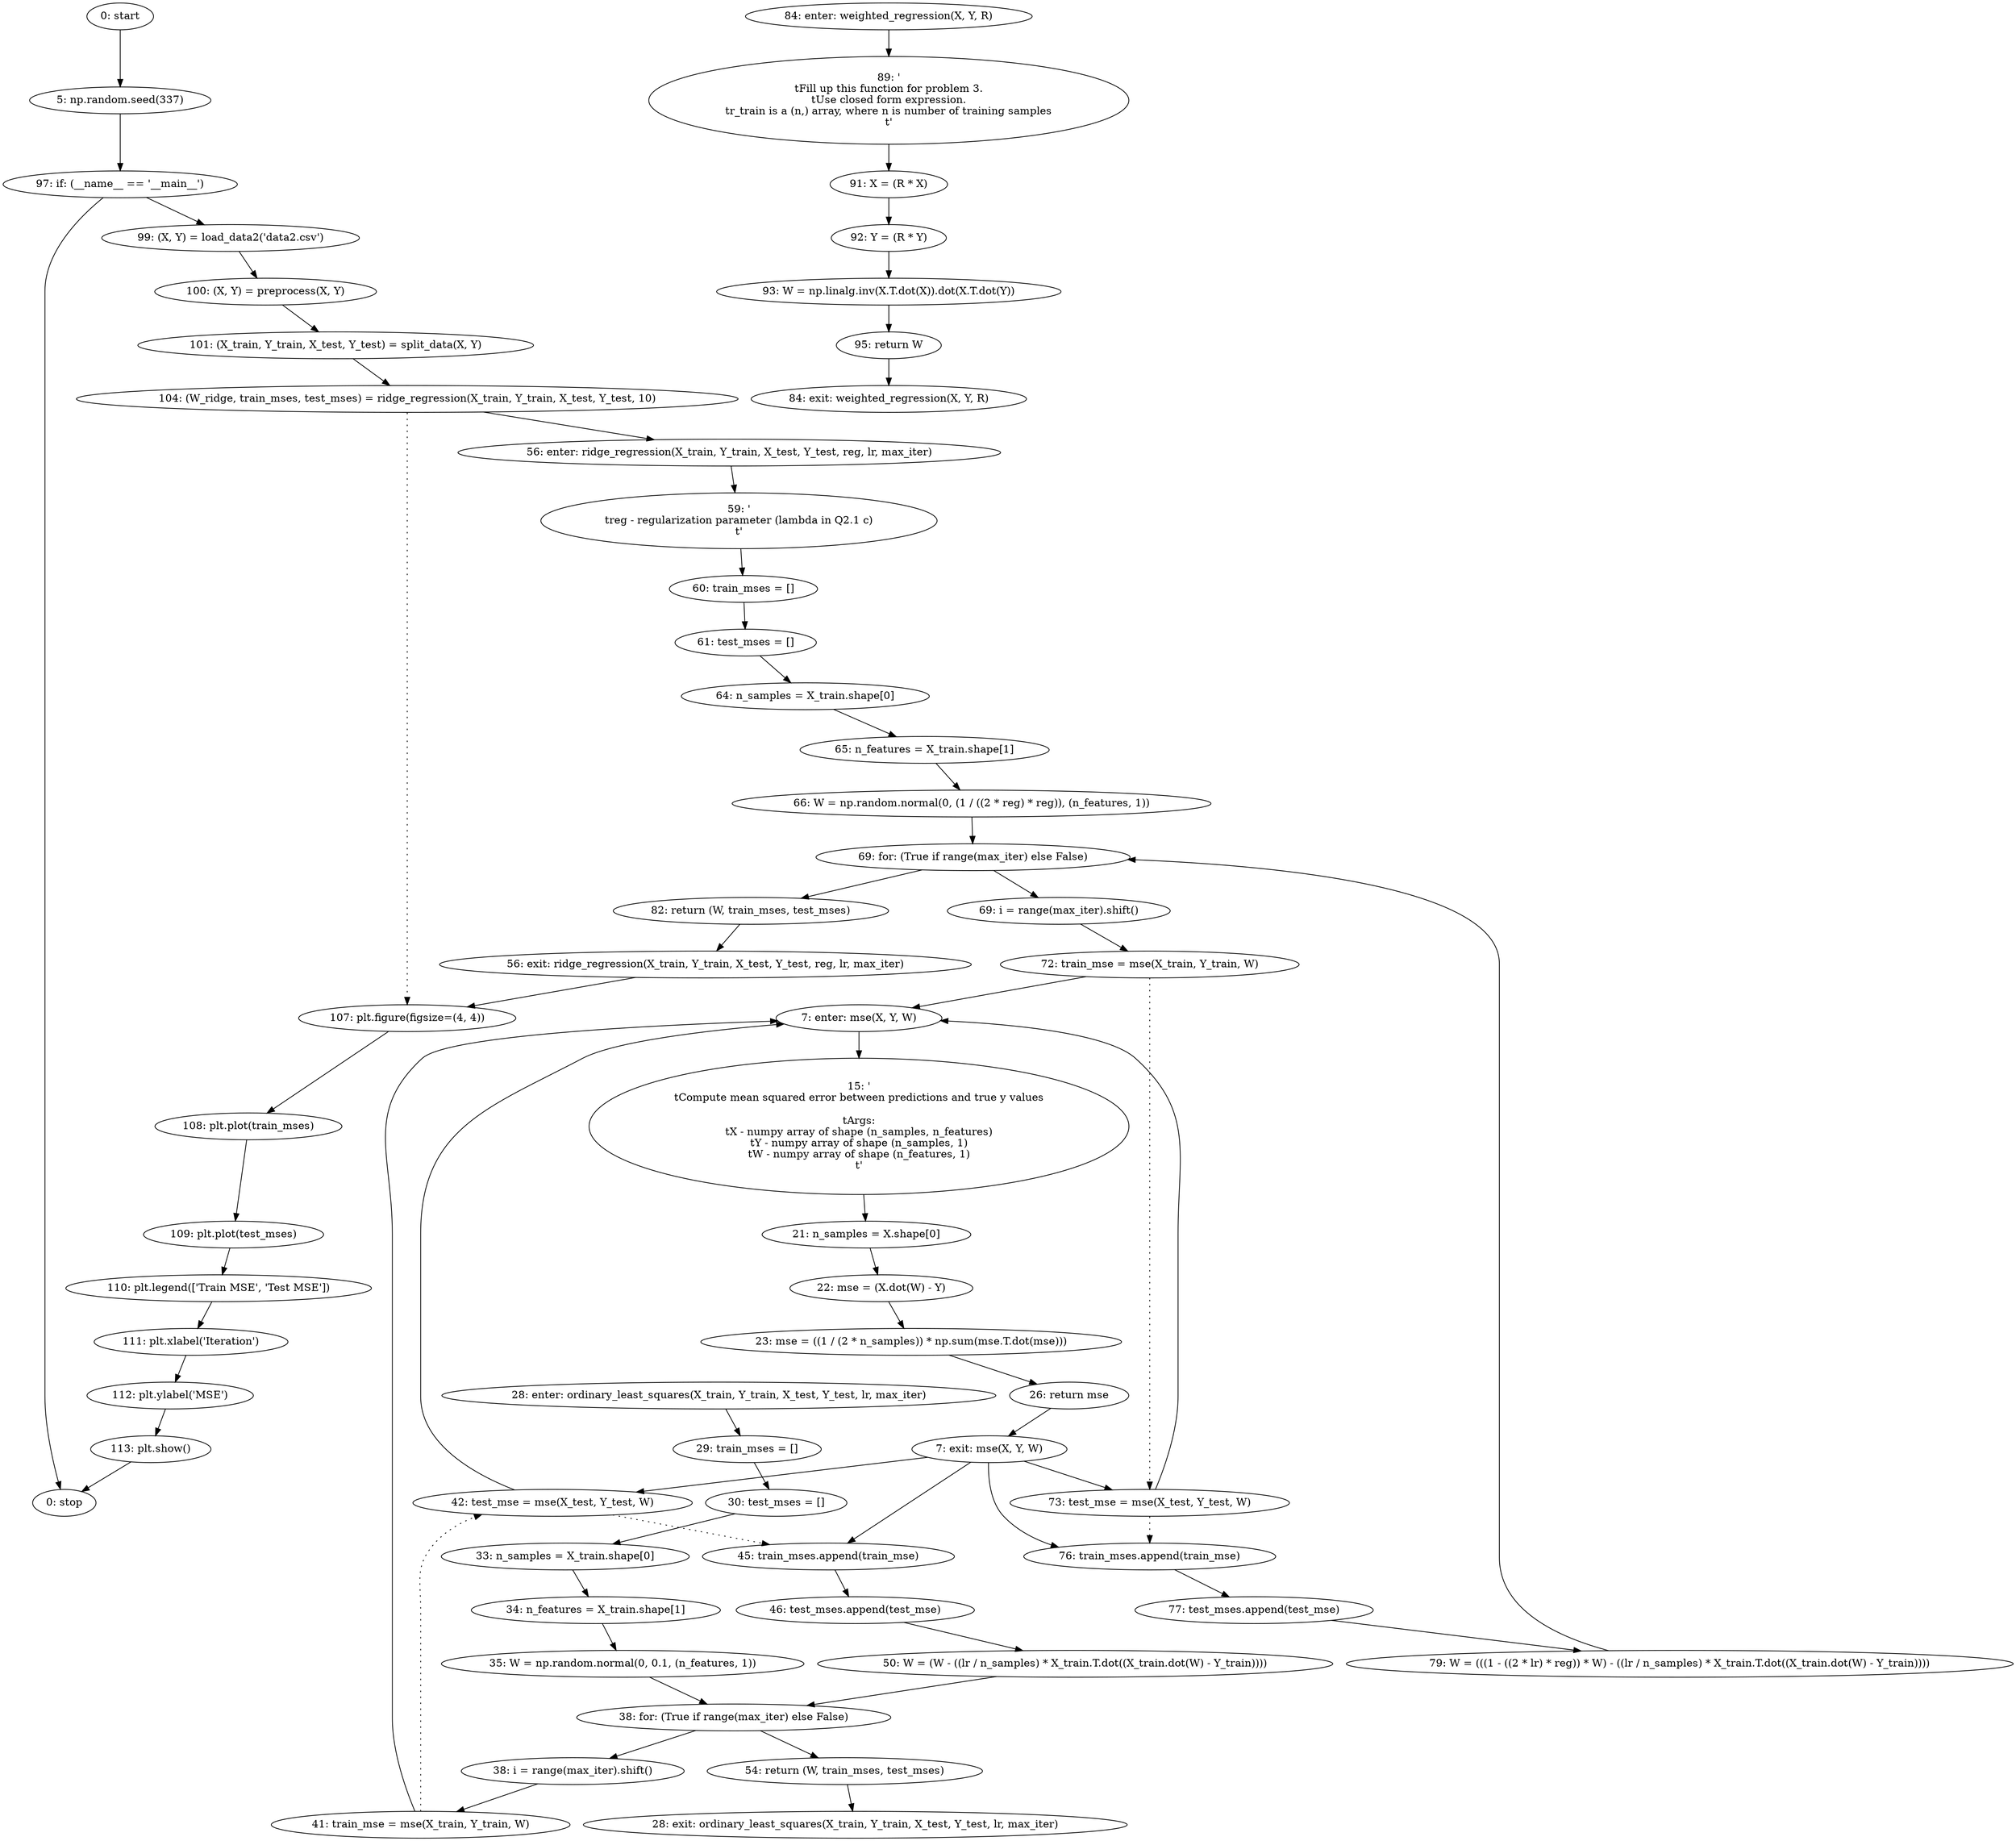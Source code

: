 strict digraph "" {
	node [label="\N"];
	0	 [label="0: start"];
	1	 [label="5: np.random.seed(337)"];
	0 -> 1;
	47	 [label="97: if: (__name__ == '__main__')"];
	1 -> 47;
	48	 [label="99: (X, Y) = load_data2('data2.csv')"];
	47 -> 48;
	59	 [label="0: stop"];
	47 -> 59;
	2	 [label="7: enter: mse(X, Y, W)"];
	4	 [label="15: '\n\tCompute mean squared error between predictions and true y values\n\n\tArgs:\n\tX - numpy array of shape (n_samples, n_features)\n\tY \
- numpy array of shape (n_samples, 1)\n\tW - numpy array of shape (n_features, 1)\n\t'"];
	2 -> 4;
	5	 [label="21: n_samples = X.shape[0]"];
	4 -> 5;
	18	 [label="41: train_mse = mse(X_train, Y_train, W)"];
	18 -> 2;
	19	 [label="42: test_mse = mse(X_test, Y_test, W)"];
	18 -> 19	 [style=dotted,
		weight=100];
	19 -> 2;
	20	 [label="45: train_mses.append(train_mse)"];
	19 -> 20	 [style=dotted,
		weight=100];
	21	 [label="46: test_mses.append(test_mse)"];
	20 -> 21;
	34	 [label="72: train_mse = mse(X_train, Y_train, W)"];
	34 -> 2;
	35	 [label="73: test_mse = mse(X_test, Y_test, W)"];
	34 -> 35	 [style=dotted,
		weight=100];
	35 -> 2;
	36	 [label="76: train_mses.append(train_mse)"];
	35 -> 36	 [style=dotted,
		weight=100];
	37	 [label="77: test_mses.append(test_mse)"];
	36 -> 37;
	3	 [label="7: exit: mse(X, Y, W)"];
	3 -> 19;
	3 -> 20;
	3 -> 35;
	3 -> 36;
	8	 [label="26: return mse"];
	8 -> 3;
	6	 [label="22: mse = (X.dot(W) - Y)"];
	5 -> 6;
	7	 [label="23: mse = ((1 / (2 * n_samples)) * np.sum(mse.T.dot(mse)))"];
	6 -> 7;
	7 -> 8;
	9	 [label="28: enter: ordinary_least_squares(X_train, Y_train, X_test, Y_test, lr, max_iter)"];
	11	 [label="29: train_mses = []"];
	9 -> 11;
	12	 [label="30: test_mses = []"];
	11 -> 12;
	10	 [label="28: exit: ordinary_least_squares(X_train, Y_train, X_test, Y_test, lr, max_iter)"];
	23	 [label="54: return (W, train_mses, test_mses)"];
	23 -> 10;
	13	 [label="33: n_samples = X_train.shape[0]"];
	12 -> 13;
	14	 [label="34: n_features = X_train.shape[1]"];
	13 -> 14;
	15	 [label="35: W = np.random.normal(0, 0.1, (n_features, 1))"];
	14 -> 15;
	16	 [label="38: for: (True if range(max_iter) else False)"];
	15 -> 16;
	16 -> 23;
	17	 [label="38: i = range(max_iter).shift()"];
	16 -> 17;
	17 -> 18;
	22	 [label="50: W = (W - ((lr / n_samples) * X_train.T.dot((X_train.dot(W) - Y_train))))"];
	22 -> 16;
	21 -> 22;
	24	 [label="56: enter: ridge_regression(X_train, Y_train, X_test, Y_test, reg, lr, max_iter)"];
	26	 [label="59: '\n\treg - regularization parameter (lambda in Q2.1 c)\n\t'"];
	24 -> 26;
	27	 [label="60: train_mses = []"];
	26 -> 27;
	51	 [label="104: (W_ridge, train_mses, test_mses) = ridge_regression(X_train, Y_train, X_test, Y_test, 10)"];
	51 -> 24;
	52	 [label="107: plt.figure(figsize=(4, 4))"];
	51 -> 52	 [style=dotted,
		weight=100];
	53	 [label="108: plt.plot(train_mses)"];
	52 -> 53;
	25	 [label="56: exit: ridge_regression(X_train, Y_train, X_test, Y_test, reg, lr, max_iter)"];
	25 -> 52;
	39	 [label="82: return (W, train_mses, test_mses)"];
	39 -> 25;
	28	 [label="61: test_mses = []"];
	27 -> 28;
	29	 [label="64: n_samples = X_train.shape[0]"];
	28 -> 29;
	30	 [label="65: n_features = X_train.shape[1]"];
	29 -> 30;
	31	 [label="66: W = np.random.normal(0, (1 / ((2 * reg) * reg)), (n_features, 1))"];
	30 -> 31;
	32	 [label="69: for: (True if range(max_iter) else False)"];
	31 -> 32;
	32 -> 39;
	33	 [label="69: i = range(max_iter).shift()"];
	32 -> 33;
	33 -> 34;
	38	 [label="79: W = (((1 - ((2 * lr) * reg)) * W) - ((lr / n_samples) * X_train.T.dot((X_train.dot(W) - Y_train))))"];
	38 -> 32;
	37 -> 38;
	40	 [label="84: enter: weighted_regression(X, Y, R)"];
	42	 [label="89: '\n\tFill up this function for problem 3.\n\tUse closed form expression.\n\tr_train is a (n,) array, where n is number of training \
samples\n\t'"];
	40 -> 42;
	43	 [label="91: X = (R * X)"];
	42 -> 43;
	41	 [label="84: exit: weighted_regression(X, Y, R)"];
	46	 [label="95: return W"];
	46 -> 41;
	44	 [label="92: Y = (R * Y)"];
	43 -> 44;
	45	 [label="93: W = np.linalg.inv(X.T.dot(X)).dot(X.T.dot(Y))"];
	44 -> 45;
	45 -> 46;
	49	 [label="100: (X, Y) = preprocess(X, Y)"];
	48 -> 49;
	50	 [label="101: (X_train, Y_train, X_test, Y_test) = split_data(X, Y)"];
	49 -> 50;
	50 -> 51;
	54	 [label="109: plt.plot(test_mses)"];
	53 -> 54;
	55	 [label="110: plt.legend(['Train MSE', 'Test MSE'])"];
	54 -> 55;
	56	 [label="111: plt.xlabel('Iteration')"];
	55 -> 56;
	57	 [label="112: plt.ylabel('MSE')"];
	56 -> 57;
	58	 [label="113: plt.show()"];
	57 -> 58;
	58 -> 59;
}

